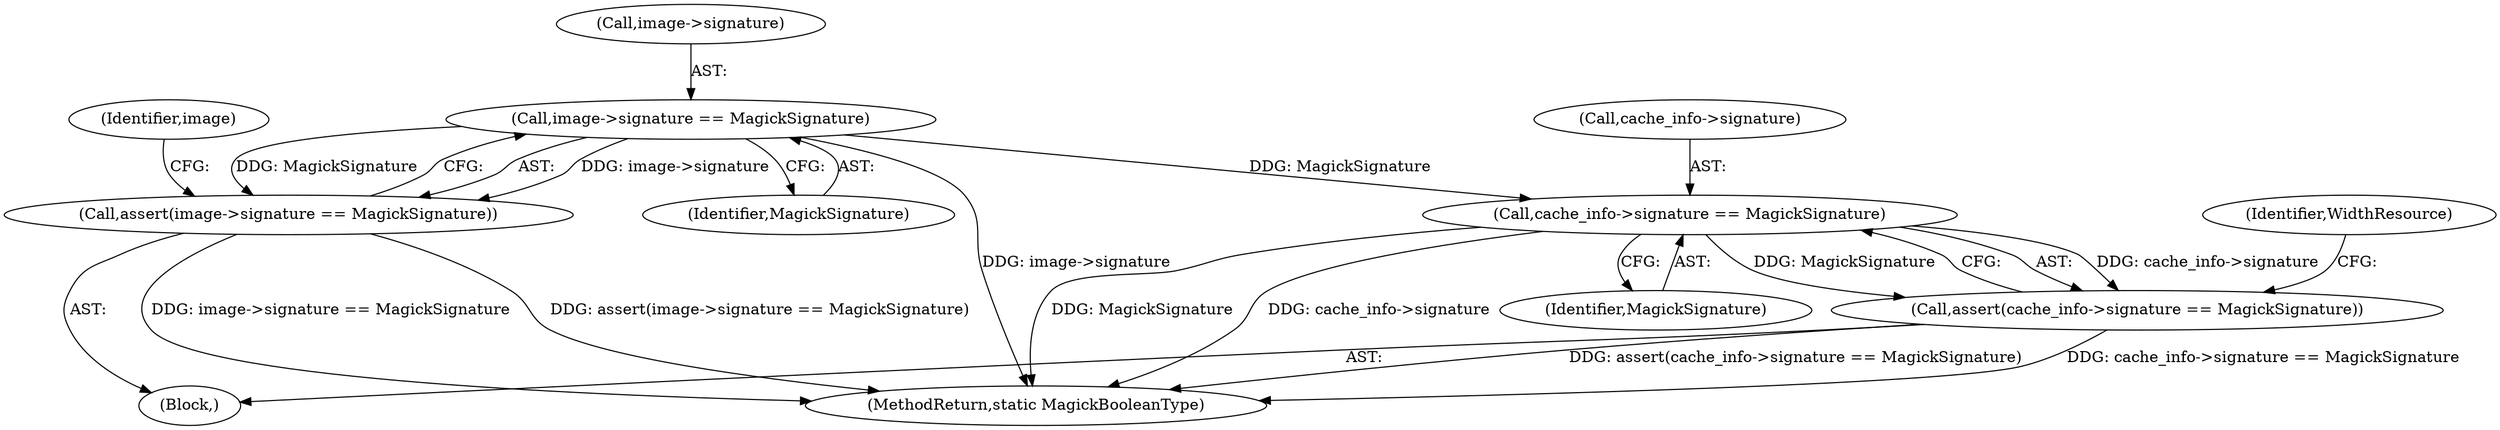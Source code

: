 digraph "0_ImageMagick_4e81ce8b07219c69a9aeccb0f7f7b927ca6db74c_0@pointer" {
"1000126" [label="(Call,image->signature == MagickSignature)"];
"1000125" [label="(Call,assert(image->signature == MagickSignature))"];
"1000180" [label="(Call,cache_info->signature == MagickSignature)"];
"1000179" [label="(Call,assert(cache_info->signature == MagickSignature))"];
"1000127" [label="(Call,image->signature)"];
"1000134" [label="(Identifier,image)"];
"1000180" [label="(Call,cache_info->signature == MagickSignature)"];
"1000184" [label="(Identifier,MagickSignature)"];
"1000130" [label="(Identifier,MagickSignature)"];
"1000189" [label="(Identifier,WidthResource)"];
"1000181" [label="(Call,cache_info->signature)"];
"1000126" [label="(Call,image->signature == MagickSignature)"];
"1000108" [label="(Block,)"];
"1000125" [label="(Call,assert(image->signature == MagickSignature))"];
"1000179" [label="(Call,assert(cache_info->signature == MagickSignature))"];
"1001191" [label="(MethodReturn,static MagickBooleanType)"];
"1000126" -> "1000125"  [label="AST: "];
"1000126" -> "1000130"  [label="CFG: "];
"1000127" -> "1000126"  [label="AST: "];
"1000130" -> "1000126"  [label="AST: "];
"1000125" -> "1000126"  [label="CFG: "];
"1000126" -> "1001191"  [label="DDG: image->signature"];
"1000126" -> "1000125"  [label="DDG: image->signature"];
"1000126" -> "1000125"  [label="DDG: MagickSignature"];
"1000126" -> "1000180"  [label="DDG: MagickSignature"];
"1000125" -> "1000108"  [label="AST: "];
"1000134" -> "1000125"  [label="CFG: "];
"1000125" -> "1001191"  [label="DDG: image->signature == MagickSignature"];
"1000125" -> "1001191"  [label="DDG: assert(image->signature == MagickSignature)"];
"1000180" -> "1000179"  [label="AST: "];
"1000180" -> "1000184"  [label="CFG: "];
"1000181" -> "1000180"  [label="AST: "];
"1000184" -> "1000180"  [label="AST: "];
"1000179" -> "1000180"  [label="CFG: "];
"1000180" -> "1001191"  [label="DDG: MagickSignature"];
"1000180" -> "1001191"  [label="DDG: cache_info->signature"];
"1000180" -> "1000179"  [label="DDG: cache_info->signature"];
"1000180" -> "1000179"  [label="DDG: MagickSignature"];
"1000179" -> "1000108"  [label="AST: "];
"1000189" -> "1000179"  [label="CFG: "];
"1000179" -> "1001191"  [label="DDG: assert(cache_info->signature == MagickSignature)"];
"1000179" -> "1001191"  [label="DDG: cache_info->signature == MagickSignature"];
}
